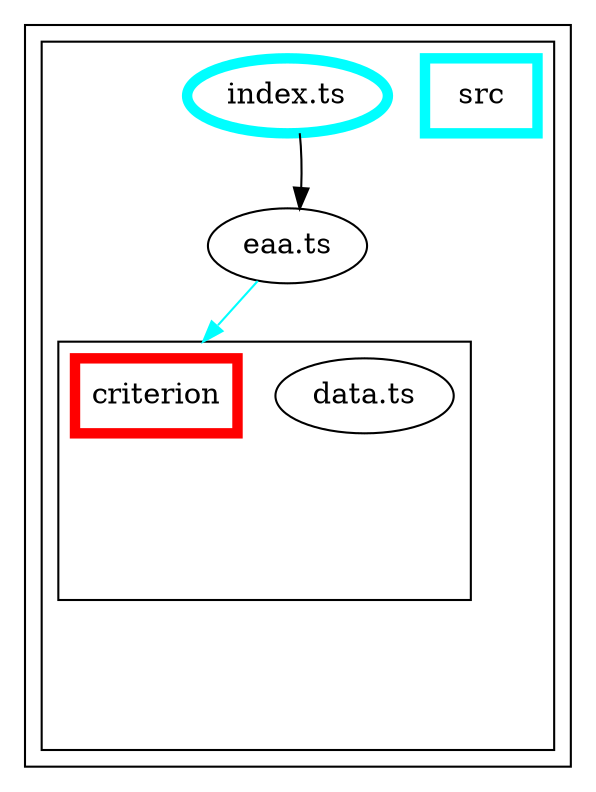 digraph "dependency-graph-@siteimprove/alfa-eaa" {
  compound = true;
  "src/eaa.ts";
  "src/criterion/data.ts";
  "name_src/criterion";
  subgraph "cluster_src" {
    color = "#000000";
    label = "";
    "exit_src" [
      style = "invis";
    ];
    subgraph "cluster_src" {
      color = "#000000";
      label = "";
      "name_src" [
        penwidth = 5;
        shape = "rectangle";
        color = "#00ffff";
        label = "src";
      ];
      "exit_src" [
        style = "invis";
      ];
      "src/index.ts" [
        label = "index.ts";
        color = "#00ffff";
        penwidth = 5;
      ];
      "src/eaa.ts" [
        label = "eaa.ts";
      ];
      subgraph "cluster_src/criterion" {
        color = "#000000";
        label = "";
        "name_src/criterion" [
          penwidth = 5;
          shape = "rectangle";
          color = "#ff0000";
          label = "criterion";
        ];
        "exit_src/criterion" [
          style = "invis";
        ];
        "src/criterion/data.ts" [
          label = "data.ts";
        ];
        "src/criterion/data.ts" -> "exit_src/criterion" [
          style = "invis";
        ];
      }
      "src/index.ts" -> "exit_src" [
        style = "invis";
      ];
      "exit_src/criterion" -> "exit_src" [
        style = "invis";
      ];
      "src/eaa.ts" -> "exit_src" [
        style = "invis";
      ];
    }
    "exit_src" -> "exit_src" [
      style = "invis";
    ];
    "exit_src" -> "exit_src" [
      style = "invis";
    ];
    "exit_src" -> "exit_src" [
      style = "invis";
    ];
  }
  "src/index.ts" -> "src/eaa.ts" [
    style = "invis";
  ];
  "src/index.ts" -> "src/eaa.ts" [
    style = "solid";
    color = "black";
  ];
  "src/eaa.ts" -> "name_src/criterion" [
    style = "solid";
    color = "#00ffff";
    lhead = "cluster_src/criterion";
  ];
}